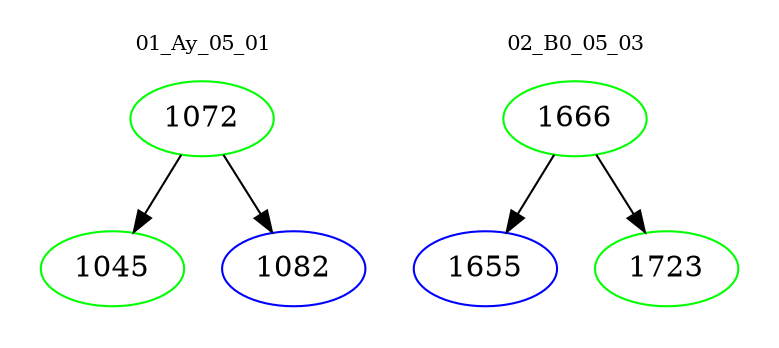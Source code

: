 digraph{
subgraph cluster_0 {
color = white
label = "01_Ay_05_01";
fontsize=10;
T0_1072 [label="1072", color="green"]
T0_1072 -> T0_1045 [color="black"]
T0_1045 [label="1045", color="green"]
T0_1072 -> T0_1082 [color="black"]
T0_1082 [label="1082", color="blue"]
}
subgraph cluster_1 {
color = white
label = "02_B0_05_03";
fontsize=10;
T1_1666 [label="1666", color="green"]
T1_1666 -> T1_1655 [color="black"]
T1_1655 [label="1655", color="blue"]
T1_1666 -> T1_1723 [color="black"]
T1_1723 [label="1723", color="green"]
}
}
